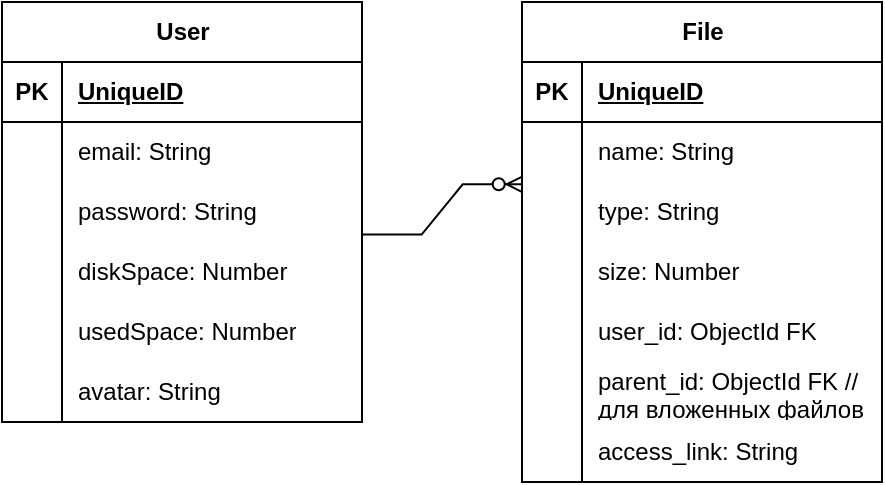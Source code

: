 <mxfile version="24.8.9">
  <diagram name="Страница — 1" id="QtUp4G5DM-syKtHCFV63">
    <mxGraphModel dx="819" dy="426" grid="1" gridSize="10" guides="1" tooltips="1" connect="1" arrows="1" fold="1" page="1" pageScale="1" pageWidth="827" pageHeight="1169" math="0" shadow="0">
      <root>
        <mxCell id="0" />
        <mxCell id="1" parent="0" />
        <mxCell id="3rFtZlN8zVlTOOuh9tni-9" value="User" style="shape=table;startSize=30;container=1;collapsible=1;childLayout=tableLayout;fixedRows=1;rowLines=0;fontStyle=1;align=center;resizeLast=1;html=1;" vertex="1" parent="1">
          <mxGeometry x="324" y="320" width="180" height="210" as="geometry" />
        </mxCell>
        <mxCell id="3rFtZlN8zVlTOOuh9tni-10" value="" style="shape=tableRow;horizontal=0;startSize=0;swimlaneHead=0;swimlaneBody=0;fillColor=none;collapsible=0;dropTarget=0;points=[[0,0.5],[1,0.5]];portConstraint=eastwest;top=0;left=0;right=0;bottom=1;" vertex="1" parent="3rFtZlN8zVlTOOuh9tni-9">
          <mxGeometry y="30" width="180" height="30" as="geometry" />
        </mxCell>
        <mxCell id="3rFtZlN8zVlTOOuh9tni-11" value="PK" style="shape=partialRectangle;connectable=0;fillColor=none;top=0;left=0;bottom=0;right=0;fontStyle=1;overflow=hidden;whiteSpace=wrap;html=1;" vertex="1" parent="3rFtZlN8zVlTOOuh9tni-10">
          <mxGeometry width="30" height="30" as="geometry">
            <mxRectangle width="30" height="30" as="alternateBounds" />
          </mxGeometry>
        </mxCell>
        <mxCell id="3rFtZlN8zVlTOOuh9tni-12" value="UniqueID" style="shape=partialRectangle;connectable=0;fillColor=none;top=0;left=0;bottom=0;right=0;align=left;spacingLeft=6;fontStyle=5;overflow=hidden;whiteSpace=wrap;html=1;" vertex="1" parent="3rFtZlN8zVlTOOuh9tni-10">
          <mxGeometry x="30" width="150" height="30" as="geometry">
            <mxRectangle width="150" height="30" as="alternateBounds" />
          </mxGeometry>
        </mxCell>
        <mxCell id="3rFtZlN8zVlTOOuh9tni-13" value="" style="shape=tableRow;horizontal=0;startSize=0;swimlaneHead=0;swimlaneBody=0;fillColor=none;collapsible=0;dropTarget=0;points=[[0,0.5],[1,0.5]];portConstraint=eastwest;top=0;left=0;right=0;bottom=0;" vertex="1" parent="3rFtZlN8zVlTOOuh9tni-9">
          <mxGeometry y="60" width="180" height="30" as="geometry" />
        </mxCell>
        <mxCell id="3rFtZlN8zVlTOOuh9tni-14" value="" style="shape=partialRectangle;connectable=0;fillColor=none;top=0;left=0;bottom=0;right=0;editable=1;overflow=hidden;whiteSpace=wrap;html=1;" vertex="1" parent="3rFtZlN8zVlTOOuh9tni-13">
          <mxGeometry width="30" height="30" as="geometry">
            <mxRectangle width="30" height="30" as="alternateBounds" />
          </mxGeometry>
        </mxCell>
        <mxCell id="3rFtZlN8zVlTOOuh9tni-15" value="email: String" style="shape=partialRectangle;connectable=0;fillColor=none;top=0;left=0;bottom=0;right=0;align=left;spacingLeft=6;overflow=hidden;whiteSpace=wrap;html=1;" vertex="1" parent="3rFtZlN8zVlTOOuh9tni-13">
          <mxGeometry x="30" width="150" height="30" as="geometry">
            <mxRectangle width="150" height="30" as="alternateBounds" />
          </mxGeometry>
        </mxCell>
        <mxCell id="3rFtZlN8zVlTOOuh9tni-16" value="" style="shape=tableRow;horizontal=0;startSize=0;swimlaneHead=0;swimlaneBody=0;fillColor=none;collapsible=0;dropTarget=0;points=[[0,0.5],[1,0.5]];portConstraint=eastwest;top=0;left=0;right=0;bottom=0;" vertex="1" parent="3rFtZlN8zVlTOOuh9tni-9">
          <mxGeometry y="90" width="180" height="30" as="geometry" />
        </mxCell>
        <mxCell id="3rFtZlN8zVlTOOuh9tni-17" value="" style="shape=partialRectangle;connectable=0;fillColor=none;top=0;left=0;bottom=0;right=0;editable=1;overflow=hidden;whiteSpace=wrap;html=1;" vertex="1" parent="3rFtZlN8zVlTOOuh9tni-16">
          <mxGeometry width="30" height="30" as="geometry">
            <mxRectangle width="30" height="30" as="alternateBounds" />
          </mxGeometry>
        </mxCell>
        <mxCell id="3rFtZlN8zVlTOOuh9tni-18" value="password: String" style="shape=partialRectangle;connectable=0;fillColor=none;top=0;left=0;bottom=0;right=0;align=left;spacingLeft=6;overflow=hidden;whiteSpace=wrap;html=1;" vertex="1" parent="3rFtZlN8zVlTOOuh9tni-16">
          <mxGeometry x="30" width="150" height="30" as="geometry">
            <mxRectangle width="150" height="30" as="alternateBounds" />
          </mxGeometry>
        </mxCell>
        <mxCell id="3rFtZlN8zVlTOOuh9tni-19" value="" style="shape=tableRow;horizontal=0;startSize=0;swimlaneHead=0;swimlaneBody=0;fillColor=none;collapsible=0;dropTarget=0;points=[[0,0.5],[1,0.5]];portConstraint=eastwest;top=0;left=0;right=0;bottom=0;" vertex="1" parent="3rFtZlN8zVlTOOuh9tni-9">
          <mxGeometry y="120" width="180" height="30" as="geometry" />
        </mxCell>
        <mxCell id="3rFtZlN8zVlTOOuh9tni-20" value="" style="shape=partialRectangle;connectable=0;fillColor=none;top=0;left=0;bottom=0;right=0;editable=1;overflow=hidden;whiteSpace=wrap;html=1;" vertex="1" parent="3rFtZlN8zVlTOOuh9tni-19">
          <mxGeometry width="30" height="30" as="geometry">
            <mxRectangle width="30" height="30" as="alternateBounds" />
          </mxGeometry>
        </mxCell>
        <mxCell id="3rFtZlN8zVlTOOuh9tni-21" value="diskSpace: Number" style="shape=partialRectangle;connectable=0;fillColor=none;top=0;left=0;bottom=0;right=0;align=left;spacingLeft=6;overflow=hidden;whiteSpace=wrap;html=1;" vertex="1" parent="3rFtZlN8zVlTOOuh9tni-19">
          <mxGeometry x="30" width="150" height="30" as="geometry">
            <mxRectangle width="150" height="30" as="alternateBounds" />
          </mxGeometry>
        </mxCell>
        <mxCell id="3rFtZlN8zVlTOOuh9tni-57" value="" style="shape=tableRow;horizontal=0;startSize=0;swimlaneHead=0;swimlaneBody=0;fillColor=none;collapsible=0;dropTarget=0;points=[[0,0.5],[1,0.5]];portConstraint=eastwest;top=0;left=0;right=0;bottom=0;" vertex="1" parent="3rFtZlN8zVlTOOuh9tni-9">
          <mxGeometry y="150" width="180" height="30" as="geometry" />
        </mxCell>
        <mxCell id="3rFtZlN8zVlTOOuh9tni-58" value="" style="shape=partialRectangle;connectable=0;fillColor=none;top=0;left=0;bottom=0;right=0;editable=1;overflow=hidden;whiteSpace=wrap;html=1;" vertex="1" parent="3rFtZlN8zVlTOOuh9tni-57">
          <mxGeometry width="30" height="30" as="geometry">
            <mxRectangle width="30" height="30" as="alternateBounds" />
          </mxGeometry>
        </mxCell>
        <mxCell id="3rFtZlN8zVlTOOuh9tni-59" value="usedSpace: Number" style="shape=partialRectangle;connectable=0;fillColor=none;top=0;left=0;bottom=0;right=0;align=left;spacingLeft=6;overflow=hidden;whiteSpace=wrap;html=1;" vertex="1" parent="3rFtZlN8zVlTOOuh9tni-57">
          <mxGeometry x="30" width="150" height="30" as="geometry">
            <mxRectangle width="150" height="30" as="alternateBounds" />
          </mxGeometry>
        </mxCell>
        <mxCell id="3rFtZlN8zVlTOOuh9tni-60" value="" style="shape=tableRow;horizontal=0;startSize=0;swimlaneHead=0;swimlaneBody=0;fillColor=none;collapsible=0;dropTarget=0;points=[[0,0.5],[1,0.5]];portConstraint=eastwest;top=0;left=0;right=0;bottom=0;" vertex="1" parent="3rFtZlN8zVlTOOuh9tni-9">
          <mxGeometry y="180" width="180" height="30" as="geometry" />
        </mxCell>
        <mxCell id="3rFtZlN8zVlTOOuh9tni-61" value="" style="shape=partialRectangle;connectable=0;fillColor=none;top=0;left=0;bottom=0;right=0;editable=1;overflow=hidden;whiteSpace=wrap;html=1;" vertex="1" parent="3rFtZlN8zVlTOOuh9tni-60">
          <mxGeometry width="30" height="30" as="geometry">
            <mxRectangle width="30" height="30" as="alternateBounds" />
          </mxGeometry>
        </mxCell>
        <mxCell id="3rFtZlN8zVlTOOuh9tni-62" value="avatar: String" style="shape=partialRectangle;connectable=0;fillColor=none;top=0;left=0;bottom=0;right=0;align=left;spacingLeft=6;overflow=hidden;whiteSpace=wrap;html=1;" vertex="1" parent="3rFtZlN8zVlTOOuh9tni-60">
          <mxGeometry x="30" width="150" height="30" as="geometry">
            <mxRectangle width="150" height="30" as="alternateBounds" />
          </mxGeometry>
        </mxCell>
        <mxCell id="3rFtZlN8zVlTOOuh9tni-22" value="" style="shape=tableRow;horizontal=0;startSize=0;swimlaneHead=0;swimlaneBody=0;fillColor=none;collapsible=0;dropTarget=0;points=[[0,0.5],[1,0.5]];portConstraint=eastwest;top=0;left=0;right=0;bottom=0;" vertex="1" parent="1">
          <mxGeometry x="324" y="440" width="180" height="30" as="geometry" />
        </mxCell>
        <mxCell id="3rFtZlN8zVlTOOuh9tni-23" value="" style="shape=partialRectangle;connectable=0;fillColor=none;top=0;left=0;bottom=0;right=0;editable=1;overflow=hidden;whiteSpace=wrap;html=1;" vertex="1" parent="3rFtZlN8zVlTOOuh9tni-22">
          <mxGeometry width="30" height="30" as="geometry">
            <mxRectangle width="30" height="30" as="alternateBounds" />
          </mxGeometry>
        </mxCell>
        <mxCell id="3rFtZlN8zVlTOOuh9tni-25" value="" style="shape=tableRow;horizontal=0;startSize=0;swimlaneHead=0;swimlaneBody=0;fillColor=none;collapsible=0;dropTarget=0;points=[[0,0.5],[1,0.5]];portConstraint=eastwest;top=0;left=0;right=0;bottom=0;" vertex="1" parent="1">
          <mxGeometry x="334" y="450" width="180" height="30" as="geometry" />
        </mxCell>
        <mxCell id="3rFtZlN8zVlTOOuh9tni-26" value="" style="shape=partialRectangle;connectable=0;fillColor=none;top=0;left=0;bottom=0;right=0;editable=1;overflow=hidden;whiteSpace=wrap;html=1;" vertex="1" parent="3rFtZlN8zVlTOOuh9tni-25">
          <mxGeometry width="30" height="30" as="geometry">
            <mxRectangle width="30" height="30" as="alternateBounds" />
          </mxGeometry>
        </mxCell>
        <mxCell id="3rFtZlN8zVlTOOuh9tni-63" value="File" style="shape=table;startSize=30;container=1;collapsible=1;childLayout=tableLayout;fixedRows=1;rowLines=0;fontStyle=1;align=center;resizeLast=1;html=1;" vertex="1" parent="1">
          <mxGeometry x="584" y="320" width="180" height="240" as="geometry" />
        </mxCell>
        <mxCell id="3rFtZlN8zVlTOOuh9tni-64" value="" style="shape=tableRow;horizontal=0;startSize=0;swimlaneHead=0;swimlaneBody=0;fillColor=none;collapsible=0;dropTarget=0;points=[[0,0.5],[1,0.5]];portConstraint=eastwest;top=0;left=0;right=0;bottom=1;" vertex="1" parent="3rFtZlN8zVlTOOuh9tni-63">
          <mxGeometry y="30" width="180" height="30" as="geometry" />
        </mxCell>
        <mxCell id="3rFtZlN8zVlTOOuh9tni-65" value="PK" style="shape=partialRectangle;connectable=0;fillColor=none;top=0;left=0;bottom=0;right=0;fontStyle=1;overflow=hidden;whiteSpace=wrap;html=1;" vertex="1" parent="3rFtZlN8zVlTOOuh9tni-64">
          <mxGeometry width="30" height="30" as="geometry">
            <mxRectangle width="30" height="30" as="alternateBounds" />
          </mxGeometry>
        </mxCell>
        <mxCell id="3rFtZlN8zVlTOOuh9tni-66" value="UniqueID" style="shape=partialRectangle;connectable=0;fillColor=none;top=0;left=0;bottom=0;right=0;align=left;spacingLeft=6;fontStyle=5;overflow=hidden;whiteSpace=wrap;html=1;" vertex="1" parent="3rFtZlN8zVlTOOuh9tni-64">
          <mxGeometry x="30" width="150" height="30" as="geometry">
            <mxRectangle width="150" height="30" as="alternateBounds" />
          </mxGeometry>
        </mxCell>
        <mxCell id="3rFtZlN8zVlTOOuh9tni-67" value="" style="shape=tableRow;horizontal=0;startSize=0;swimlaneHead=0;swimlaneBody=0;fillColor=none;collapsible=0;dropTarget=0;points=[[0,0.5],[1,0.5]];portConstraint=eastwest;top=0;left=0;right=0;bottom=0;" vertex="1" parent="3rFtZlN8zVlTOOuh9tni-63">
          <mxGeometry y="60" width="180" height="30" as="geometry" />
        </mxCell>
        <mxCell id="3rFtZlN8zVlTOOuh9tni-68" value="" style="shape=partialRectangle;connectable=0;fillColor=none;top=0;left=0;bottom=0;right=0;editable=1;overflow=hidden;whiteSpace=wrap;html=1;" vertex="1" parent="3rFtZlN8zVlTOOuh9tni-67">
          <mxGeometry width="30" height="30" as="geometry">
            <mxRectangle width="30" height="30" as="alternateBounds" />
          </mxGeometry>
        </mxCell>
        <mxCell id="3rFtZlN8zVlTOOuh9tni-69" value="name: String" style="shape=partialRectangle;connectable=0;fillColor=none;top=0;left=0;bottom=0;right=0;align=left;spacingLeft=6;overflow=hidden;whiteSpace=wrap;html=1;" vertex="1" parent="3rFtZlN8zVlTOOuh9tni-67">
          <mxGeometry x="30" width="150" height="30" as="geometry">
            <mxRectangle width="150" height="30" as="alternateBounds" />
          </mxGeometry>
        </mxCell>
        <mxCell id="3rFtZlN8zVlTOOuh9tni-70" value="" style="shape=tableRow;horizontal=0;startSize=0;swimlaneHead=0;swimlaneBody=0;fillColor=none;collapsible=0;dropTarget=0;points=[[0,0.5],[1,0.5]];portConstraint=eastwest;top=0;left=0;right=0;bottom=0;" vertex="1" parent="3rFtZlN8zVlTOOuh9tni-63">
          <mxGeometry y="90" width="180" height="30" as="geometry" />
        </mxCell>
        <mxCell id="3rFtZlN8zVlTOOuh9tni-71" value="" style="shape=partialRectangle;connectable=0;fillColor=none;top=0;left=0;bottom=0;right=0;editable=1;overflow=hidden;whiteSpace=wrap;html=1;" vertex="1" parent="3rFtZlN8zVlTOOuh9tni-70">
          <mxGeometry width="30" height="30" as="geometry">
            <mxRectangle width="30" height="30" as="alternateBounds" />
          </mxGeometry>
        </mxCell>
        <mxCell id="3rFtZlN8zVlTOOuh9tni-72" value="type: String" style="shape=partialRectangle;connectable=0;fillColor=none;top=0;left=0;bottom=0;right=0;align=left;spacingLeft=6;overflow=hidden;whiteSpace=wrap;html=1;" vertex="1" parent="3rFtZlN8zVlTOOuh9tni-70">
          <mxGeometry x="30" width="150" height="30" as="geometry">
            <mxRectangle width="150" height="30" as="alternateBounds" />
          </mxGeometry>
        </mxCell>
        <mxCell id="3rFtZlN8zVlTOOuh9tni-73" value="" style="shape=tableRow;horizontal=0;startSize=0;swimlaneHead=0;swimlaneBody=0;fillColor=none;collapsible=0;dropTarget=0;points=[[0,0.5],[1,0.5]];portConstraint=eastwest;top=0;left=0;right=0;bottom=0;" vertex="1" parent="3rFtZlN8zVlTOOuh9tni-63">
          <mxGeometry y="120" width="180" height="30" as="geometry" />
        </mxCell>
        <mxCell id="3rFtZlN8zVlTOOuh9tni-74" value="" style="shape=partialRectangle;connectable=0;fillColor=none;top=0;left=0;bottom=0;right=0;editable=1;overflow=hidden;whiteSpace=wrap;html=1;" vertex="1" parent="3rFtZlN8zVlTOOuh9tni-73">
          <mxGeometry width="30" height="30" as="geometry">
            <mxRectangle width="30" height="30" as="alternateBounds" />
          </mxGeometry>
        </mxCell>
        <mxCell id="3rFtZlN8zVlTOOuh9tni-75" value="size: Number" style="shape=partialRectangle;connectable=0;fillColor=none;top=0;left=0;bottom=0;right=0;align=left;spacingLeft=6;overflow=hidden;whiteSpace=wrap;html=1;" vertex="1" parent="3rFtZlN8zVlTOOuh9tni-73">
          <mxGeometry x="30" width="150" height="30" as="geometry">
            <mxRectangle width="150" height="30" as="alternateBounds" />
          </mxGeometry>
        </mxCell>
        <mxCell id="3rFtZlN8zVlTOOuh9tni-76" value="" style="shape=tableRow;horizontal=0;startSize=0;swimlaneHead=0;swimlaneBody=0;fillColor=none;collapsible=0;dropTarget=0;points=[[0,0.5],[1,0.5]];portConstraint=eastwest;top=0;left=0;right=0;bottom=0;" vertex="1" parent="3rFtZlN8zVlTOOuh9tni-63">
          <mxGeometry y="150" width="180" height="30" as="geometry" />
        </mxCell>
        <mxCell id="3rFtZlN8zVlTOOuh9tni-77" value="" style="shape=partialRectangle;connectable=0;fillColor=none;top=0;left=0;bottom=0;right=0;editable=1;overflow=hidden;whiteSpace=wrap;html=1;" vertex="1" parent="3rFtZlN8zVlTOOuh9tni-76">
          <mxGeometry width="30" height="30" as="geometry">
            <mxRectangle width="30" height="30" as="alternateBounds" />
          </mxGeometry>
        </mxCell>
        <mxCell id="3rFtZlN8zVlTOOuh9tni-78" value="user_id: ObjectId FK" style="shape=partialRectangle;connectable=0;fillColor=none;top=0;left=0;bottom=0;right=0;align=left;spacingLeft=6;overflow=hidden;whiteSpace=wrap;html=1;" vertex="1" parent="3rFtZlN8zVlTOOuh9tni-76">
          <mxGeometry x="30" width="150" height="30" as="geometry">
            <mxRectangle width="150" height="30" as="alternateBounds" />
          </mxGeometry>
        </mxCell>
        <mxCell id="3rFtZlN8zVlTOOuh9tni-79" value="" style="shape=tableRow;horizontal=0;startSize=0;swimlaneHead=0;swimlaneBody=0;fillColor=none;collapsible=0;dropTarget=0;points=[[0,0.5],[1,0.5]];portConstraint=eastwest;top=0;left=0;right=0;bottom=0;" vertex="1" parent="3rFtZlN8zVlTOOuh9tni-63">
          <mxGeometry y="180" width="180" height="30" as="geometry" />
        </mxCell>
        <mxCell id="3rFtZlN8zVlTOOuh9tni-80" value="" style="shape=partialRectangle;connectable=0;fillColor=none;top=0;left=0;bottom=0;right=0;editable=1;overflow=hidden;whiteSpace=wrap;html=1;" vertex="1" parent="3rFtZlN8zVlTOOuh9tni-79">
          <mxGeometry width="30" height="30" as="geometry">
            <mxRectangle width="30" height="30" as="alternateBounds" />
          </mxGeometry>
        </mxCell>
        <mxCell id="3rFtZlN8zVlTOOuh9tni-81" value="parent_id: ObjectId FK //для вложенных файлов (в папке)" style="shape=partialRectangle;connectable=0;fillColor=none;top=0;left=0;bottom=0;right=0;align=left;spacingLeft=6;overflow=hidden;whiteSpace=wrap;html=1;" vertex="1" parent="3rFtZlN8zVlTOOuh9tni-79">
          <mxGeometry x="30" width="150" height="30" as="geometry">
            <mxRectangle width="150" height="30" as="alternateBounds" />
          </mxGeometry>
        </mxCell>
        <mxCell id="3rFtZlN8zVlTOOuh9tni-83" value="" style="shape=tableRow;horizontal=0;startSize=0;swimlaneHead=0;swimlaneBody=0;fillColor=none;collapsible=0;dropTarget=0;points=[[0,0.5],[1,0.5]];portConstraint=eastwest;top=0;left=0;right=0;bottom=0;" vertex="1" parent="3rFtZlN8zVlTOOuh9tni-63">
          <mxGeometry y="210" width="180" height="30" as="geometry" />
        </mxCell>
        <mxCell id="3rFtZlN8zVlTOOuh9tni-84" value="" style="shape=partialRectangle;connectable=0;fillColor=none;top=0;left=0;bottom=0;right=0;editable=1;overflow=hidden;whiteSpace=wrap;html=1;" vertex="1" parent="3rFtZlN8zVlTOOuh9tni-83">
          <mxGeometry width="30" height="30" as="geometry">
            <mxRectangle width="30" height="30" as="alternateBounds" />
          </mxGeometry>
        </mxCell>
        <mxCell id="3rFtZlN8zVlTOOuh9tni-85" value="access_link: String" style="shape=partialRectangle;connectable=0;fillColor=none;top=0;left=0;bottom=0;right=0;align=left;spacingLeft=6;overflow=hidden;whiteSpace=wrap;html=1;" vertex="1" parent="3rFtZlN8zVlTOOuh9tni-83">
          <mxGeometry x="30" width="150" height="30" as="geometry">
            <mxRectangle width="150" height="30" as="alternateBounds" />
          </mxGeometry>
        </mxCell>
        <mxCell id="3rFtZlN8zVlTOOuh9tni-86" value="" style="edgeStyle=entityRelationEdgeStyle;fontSize=12;html=1;endArrow=ERzeroToMany;endFill=1;rounded=0;exitX=0.999;exitY=0.876;exitDx=0;exitDy=0;exitPerimeter=0;entryX=0.002;entryY=0.038;entryDx=0;entryDy=0;entryPerimeter=0;" edge="1" parent="1" source="3rFtZlN8zVlTOOuh9tni-16" target="3rFtZlN8zVlTOOuh9tni-70">
          <mxGeometry width="100" height="100" relative="1" as="geometry">
            <mxPoint x="430" y="470" as="sourcePoint" />
            <mxPoint x="530" y="370" as="targetPoint" />
          </mxGeometry>
        </mxCell>
      </root>
    </mxGraphModel>
  </diagram>
</mxfile>
